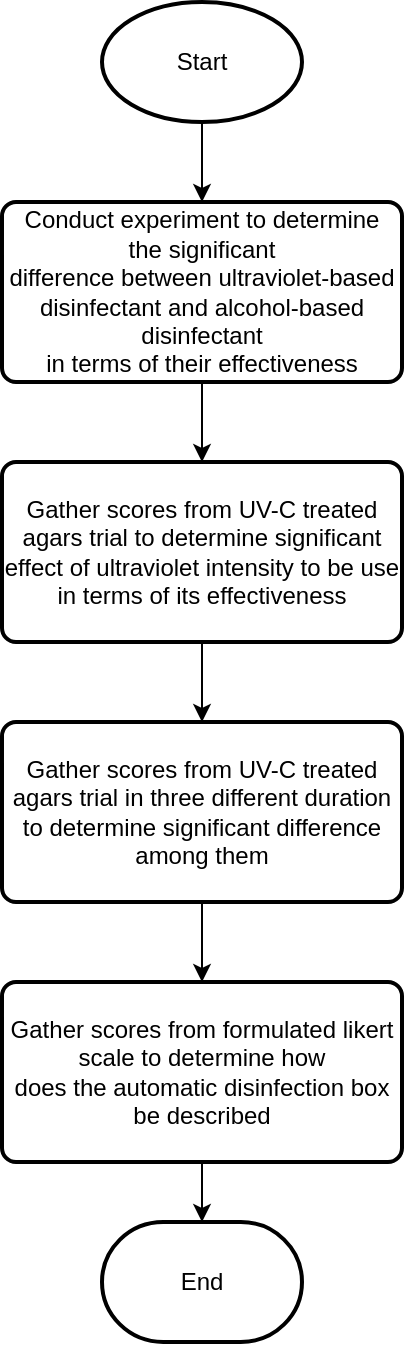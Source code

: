 <mxfile version="19.0.3" type="device"><diagram id="52gT6O3C3tGD7CC5WcGP" name="Page-1"><mxGraphModel dx="1038" dy="649" grid="1" gridSize="10" guides="1" tooltips="1" connect="1" arrows="1" fold="1" page="1" pageScale="1" pageWidth="850" pageHeight="1100" math="0" shadow="0"><root><mxCell id="0"/><mxCell id="1" parent="0"/><mxCell id="I0FtouTEOj9lui_1UbxZ-8" value="" style="edgeStyle=orthogonalEdgeStyle;rounded=0;orthogonalLoop=1;jettySize=auto;html=1;fontSize=12;" edge="1" parent="1" source="I0FtouTEOj9lui_1UbxZ-2" target="I0FtouTEOj9lui_1UbxZ-3"><mxGeometry relative="1" as="geometry"/></mxCell><mxCell id="I0FtouTEOj9lui_1UbxZ-2" value="Start" style="strokeWidth=2;html=1;shape=mxgraph.flowchart.start_1;whiteSpace=wrap;align=center;" vertex="1" parent="1"><mxGeometry x="360" y="40" width="100" height="60" as="geometry"/></mxCell><mxCell id="I0FtouTEOj9lui_1UbxZ-9" value="" style="edgeStyle=orthogonalEdgeStyle;rounded=0;orthogonalLoop=1;jettySize=auto;html=1;fontSize=12;" edge="1" parent="1" source="I0FtouTEOj9lui_1UbxZ-3" target="I0FtouTEOj9lui_1UbxZ-4"><mxGeometry relative="1" as="geometry"/></mxCell><mxCell id="I0FtouTEOj9lui_1UbxZ-3" value="&lt;font style=&quot;font-size: 12px;&quot;&gt;Conduct experiment to determine the&amp;nbsp;&lt;span style=&quot;font-family: Arial, sans-serif;&quot; lang=&quot;EN-US&quot;&gt;significant&lt;br&gt;difference between ultraviolet-based disinfectant and alcohol-based disinfectant&lt;br&gt;in terms of their effectiveness&lt;/span&gt;&lt;/font&gt;" style="rounded=1;whiteSpace=wrap;html=1;absoluteArcSize=1;arcSize=14;strokeWidth=2;align=center;" vertex="1" parent="1"><mxGeometry x="310" y="140" width="200" height="90" as="geometry"/></mxCell><mxCell id="I0FtouTEOj9lui_1UbxZ-10" value="" style="edgeStyle=orthogonalEdgeStyle;rounded=0;orthogonalLoop=1;jettySize=auto;html=1;fontSize=12;" edge="1" parent="1" source="I0FtouTEOj9lui_1UbxZ-4" target="I0FtouTEOj9lui_1UbxZ-5"><mxGeometry relative="1" as="geometry"/></mxCell><mxCell id="I0FtouTEOj9lui_1UbxZ-4" value="&lt;font style=&quot;font-size: 12px;&quot;&gt;Gather scores from UV-C treated agars trial to determine&amp;nbsp;&lt;span style=&quot;font-family: Arial, sans-serif;&quot; lang=&quot;EN-US&quot;&gt;significant&lt;br&gt;effect of ultraviolet intensity to be use in terms of its effectiveness&lt;/span&gt;&lt;/font&gt;" style="rounded=1;whiteSpace=wrap;html=1;absoluteArcSize=1;arcSize=14;strokeWidth=2;fontSize=12;align=center;" vertex="1" parent="1"><mxGeometry x="310" y="270" width="200" height="90" as="geometry"/></mxCell><mxCell id="I0FtouTEOj9lui_1UbxZ-11" value="" style="edgeStyle=orthogonalEdgeStyle;rounded=0;orthogonalLoop=1;jettySize=auto;html=1;fontSize=12;" edge="1" parent="1" source="I0FtouTEOj9lui_1UbxZ-5" target="I0FtouTEOj9lui_1UbxZ-6"><mxGeometry relative="1" as="geometry"/></mxCell><mxCell id="I0FtouTEOj9lui_1UbxZ-5" value="Gather scores from UV-C treated agars trial in three different duration to determine significant difference among them" style="rounded=1;whiteSpace=wrap;html=1;absoluteArcSize=1;arcSize=14;strokeWidth=2;fontSize=12;align=center;" vertex="1" parent="1"><mxGeometry x="310" y="400" width="200" height="90" as="geometry"/></mxCell><mxCell id="I0FtouTEOj9lui_1UbxZ-12" value="" style="edgeStyle=orthogonalEdgeStyle;rounded=0;orthogonalLoop=1;jettySize=auto;html=1;fontSize=12;" edge="1" parent="1" source="I0FtouTEOj9lui_1UbxZ-6" target="I0FtouTEOj9lui_1UbxZ-7"><mxGeometry relative="1" as="geometry"/></mxCell><mxCell id="I0FtouTEOj9lui_1UbxZ-6" value="Gather scores from formulated likert scale to determine h&lt;span lang=&quot;EN-US&quot;&gt;ow&lt;br&gt;does the automatic disinfection box be described&lt;/span&gt;" style="rounded=1;whiteSpace=wrap;html=1;absoluteArcSize=1;arcSize=14;strokeWidth=2;fontSize=12;align=center;" vertex="1" parent="1"><mxGeometry x="310" y="530" width="200" height="90" as="geometry"/></mxCell><mxCell id="I0FtouTEOj9lui_1UbxZ-7" value="End" style="strokeWidth=2;html=1;shape=mxgraph.flowchart.terminator;whiteSpace=wrap;fontSize=12;align=center;" vertex="1" parent="1"><mxGeometry x="360" y="650" width="100" height="60" as="geometry"/></mxCell></root></mxGraphModel></diagram></mxfile>